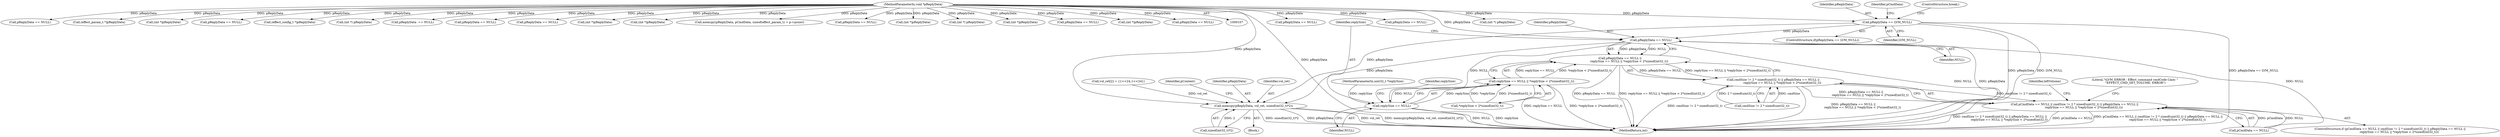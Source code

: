 digraph "0_Android_9e29523b9537983b4c4b205ff868d0b3bca0383b@pointer" {
"1001112" [label="(Call,pReplyData == LVM_NULL)"];
"1000113" [label="(MethodParameterIn,void *pReplyData)"];
"1001130" [label="(Call,pReplyData == NULL)"];
"1001129" [label="(Call,pReplyData == NULL ||\n                    replySize == NULL || *replySize < 2*sizeof(int32_t))"];
"1001122" [label="(Call,cmdSize != 2 * sizeof(uint32_t) || pReplyData == NULL ||\n                    replySize == NULL || *replySize < 2*sizeof(int32_t))"];
"1001118" [label="(Call,pCmdData == NULL || cmdSize != 2 * sizeof(uint32_t) || pReplyData == NULL ||\n                    replySize == NULL || *replySize < 2*sizeof(int32_t))"];
"1001134" [label="(Call,replySize == NULL)"];
"1001133" [label="(Call,replySize == NULL || *replySize < 2*sizeof(int32_t))"];
"1001204" [label="(Call,memcpy(pReplyData, vol_ret, sizeof(int32_t)*2))"];
"1000361" [label="(Call,pReplyData == NULL)"];
"1000561" [label="(Call,pReplyData == NULL)"];
"1001130" [label="(Call,pReplyData == NULL)"];
"1000189" [label="(Call,(int *) pReplyData)"];
"1000283" [label="(Call,pReplyData == NULL)"];
"1001118" [label="(Call,pCmdData == NULL || cmdSize != 2 * sizeof(uint32_t) || pReplyData == NULL ||\n                    replySize == NULL || *replySize < 2*sizeof(int32_t))"];
"1001112" [label="(Call,pReplyData == LVM_NULL)"];
"1000394" [label="(Call,(effect_param_t *)pReplyData)"];
"1001114" [label="(Identifier,LVM_NULL)"];
"1000600" [label="(Call,(int *)pReplyData)"];
"1000652" [label="(Call,pReplyData == NULL)"];
"1001207" [label="(Call,sizeof(int32_t)*2)"];
"1001116" [label="(ControlStructure,break;)"];
"1001135" [label="(Identifier,replySize)"];
"1000303" [label="(Call,(effect_config_t *)pReplyData)"];
"1000232" [label="(Call,(int *) pReplyData)"];
"1000251" [label="(Call,pReplyData  == NULL)"];
"1001117" [label="(ControlStructure,if (pCmdData == NULL || cmdSize != 2 * sizeof(uint32_t) || pReplyData == NULL ||\n                    replySize == NULL || *replySize < 2*sizeof(int32_t)))"];
"1001206" [label="(Identifier,vol_ret)"];
"1000166" [label="(Call,pReplyData == NULL)"];
"1001139" [label="(Identifier,replySize)"];
"1001111" [label="(ControlStructure,if(pReplyData == LVM_NULL))"];
"1001137" [label="(Call,*replySize < 2*sizeof(int32_t))"];
"1001212" [label="(Identifier,pContext)"];
"1000113" [label="(MethodParameterIn,void *pReplyData)"];
"1001136" [label="(Identifier,NULL)"];
"1001271" [label="(MethodReturn,int)"];
"1000842" [label="(Call,pReplyData == NULL)"];
"1001146" [label="(Literal,\"\tLVM_ERROR : Effect_command cmdCode Case: \"\n \"EFFECT_CMD_SET_VOLUME: ERROR\")"];
"1001122" [label="(Call,cmdSize != 2 * sizeof(uint32_t) || pReplyData == NULL ||\n                    replySize == NULL || *replySize < 2*sizeof(int32_t))"];
"1001100" [label="(Call,vol_ret[2] = {1<<24,1<<24})"];
"1001129" [label="(Call,pReplyData == NULL ||\n                    replySize == NULL || *replySize < 2*sizeof(int32_t))"];
"1001092" [label="(Block,)"];
"1000819" [label="(Call,(int *)pReplyData)"];
"1000691" [label="(Call,(int *)pReplyData)"];
"1001134" [label="(Call,replySize == NULL)"];
"1001113" [label="(Identifier,pReplyData)"];
"1001120" [label="(Identifier,pCmdData)"];
"1000112" [label="(MethodParameterIn,uint32_t *replySize)"];
"1000383" [label="(Call,memcpy(pReplyData, pCmdData, sizeof(effect_param_t) + p->psize))"];
"1001151" [label="(Identifier,leftVolume)"];
"1001119" [label="(Call,pCmdData == NULL)"];
"1000872" [label="(Call,pReplyData == NULL)"];
"1001204" [label="(Call,memcpy(pReplyData, vol_ret, sizeof(int32_t)*2))"];
"1001132" [label="(Identifier,NULL)"];
"1001131" [label="(Identifier,pReplyData)"];
"1000862" [label="(Call,(int *)pReplyData)"];
"1000271" [label="(Call,(int *) pReplyData)"];
"1001123" [label="(Call,cmdSize != 2 * sizeof(uint32_t))"];
"1001205" [label="(Identifier,pReplyData)"];
"1001133" [label="(Call,replySize == NULL || *replySize < 2*sizeof(int32_t))"];
"1000755" [label="(Call,(int *)pReplyData)"];
"1000793" [label="(Call,pReplyData == NULL)"];
"1000892" [label="(Call,(int *)pReplyData)"];
"1000729" [label="(Call,pReplyData == NULL)"];
"1001112" -> "1001111"  [label="AST: "];
"1001112" -> "1001114"  [label="CFG: "];
"1001113" -> "1001112"  [label="AST: "];
"1001114" -> "1001112"  [label="AST: "];
"1001116" -> "1001112"  [label="CFG: "];
"1001120" -> "1001112"  [label="CFG: "];
"1001112" -> "1001271"  [label="DDG: pReplyData"];
"1001112" -> "1001271"  [label="DDG: LVM_NULL"];
"1001112" -> "1001271"  [label="DDG: pReplyData == LVM_NULL"];
"1000113" -> "1001112"  [label="DDG: pReplyData"];
"1001112" -> "1001130"  [label="DDG: pReplyData"];
"1001112" -> "1001204"  [label="DDG: pReplyData"];
"1000113" -> "1000107"  [label="AST: "];
"1000113" -> "1001271"  [label="DDG: pReplyData"];
"1000113" -> "1000166"  [label="DDG: pReplyData"];
"1000113" -> "1000189"  [label="DDG: pReplyData"];
"1000113" -> "1000232"  [label="DDG: pReplyData"];
"1000113" -> "1000251"  [label="DDG: pReplyData"];
"1000113" -> "1000271"  [label="DDG: pReplyData"];
"1000113" -> "1000283"  [label="DDG: pReplyData"];
"1000113" -> "1000303"  [label="DDG: pReplyData"];
"1000113" -> "1000361"  [label="DDG: pReplyData"];
"1000113" -> "1000383"  [label="DDG: pReplyData"];
"1000113" -> "1000394"  [label="DDG: pReplyData"];
"1000113" -> "1000561"  [label="DDG: pReplyData"];
"1000113" -> "1000600"  [label="DDG: pReplyData"];
"1000113" -> "1000652"  [label="DDG: pReplyData"];
"1000113" -> "1000691"  [label="DDG: pReplyData"];
"1000113" -> "1000729"  [label="DDG: pReplyData"];
"1000113" -> "1000755"  [label="DDG: pReplyData"];
"1000113" -> "1000793"  [label="DDG: pReplyData"];
"1000113" -> "1000819"  [label="DDG: pReplyData"];
"1000113" -> "1000842"  [label="DDG: pReplyData"];
"1000113" -> "1000862"  [label="DDG: pReplyData"];
"1000113" -> "1000872"  [label="DDG: pReplyData"];
"1000113" -> "1000892"  [label="DDG: pReplyData"];
"1000113" -> "1001130"  [label="DDG: pReplyData"];
"1000113" -> "1001204"  [label="DDG: pReplyData"];
"1001130" -> "1001129"  [label="AST: "];
"1001130" -> "1001132"  [label="CFG: "];
"1001131" -> "1001130"  [label="AST: "];
"1001132" -> "1001130"  [label="AST: "];
"1001135" -> "1001130"  [label="CFG: "];
"1001129" -> "1001130"  [label="CFG: "];
"1001130" -> "1001271"  [label="DDG: NULL"];
"1001130" -> "1001271"  [label="DDG: pReplyData"];
"1001130" -> "1001129"  [label="DDG: pReplyData"];
"1001130" -> "1001129"  [label="DDG: NULL"];
"1001119" -> "1001130"  [label="DDG: NULL"];
"1001130" -> "1001134"  [label="DDG: NULL"];
"1001130" -> "1001204"  [label="DDG: pReplyData"];
"1001129" -> "1001122"  [label="AST: "];
"1001129" -> "1001133"  [label="CFG: "];
"1001133" -> "1001129"  [label="AST: "];
"1001122" -> "1001129"  [label="CFG: "];
"1001129" -> "1001271"  [label="DDG: pReplyData == NULL"];
"1001129" -> "1001271"  [label="DDG: replySize == NULL || *replySize < 2*sizeof(int32_t)"];
"1001129" -> "1001122"  [label="DDG: pReplyData == NULL"];
"1001129" -> "1001122"  [label="DDG: replySize == NULL || *replySize < 2*sizeof(int32_t)"];
"1001133" -> "1001129"  [label="DDG: replySize == NULL"];
"1001133" -> "1001129"  [label="DDG: *replySize < 2*sizeof(int32_t)"];
"1001122" -> "1001118"  [label="AST: "];
"1001122" -> "1001123"  [label="CFG: "];
"1001123" -> "1001122"  [label="AST: "];
"1001118" -> "1001122"  [label="CFG: "];
"1001122" -> "1001271"  [label="DDG: pReplyData == NULL ||\n                    replySize == NULL || *replySize < 2*sizeof(int32_t)"];
"1001122" -> "1001271"  [label="DDG: cmdSize != 2 * sizeof(uint32_t)"];
"1001122" -> "1001118"  [label="DDG: cmdSize != 2 * sizeof(uint32_t)"];
"1001122" -> "1001118"  [label="DDG: pReplyData == NULL ||\n                    replySize == NULL || *replySize < 2*sizeof(int32_t)"];
"1001123" -> "1001122"  [label="DDG: cmdSize"];
"1001123" -> "1001122"  [label="DDG: 2 * sizeof(uint32_t)"];
"1001118" -> "1001117"  [label="AST: "];
"1001118" -> "1001119"  [label="CFG: "];
"1001119" -> "1001118"  [label="AST: "];
"1001146" -> "1001118"  [label="CFG: "];
"1001151" -> "1001118"  [label="CFG: "];
"1001118" -> "1001271"  [label="DDG: cmdSize != 2 * sizeof(uint32_t) || pReplyData == NULL ||\n                    replySize == NULL || *replySize < 2*sizeof(int32_t)"];
"1001118" -> "1001271"  [label="DDG: pCmdData == NULL"];
"1001118" -> "1001271"  [label="DDG: pCmdData == NULL || cmdSize != 2 * sizeof(uint32_t) || pReplyData == NULL ||\n                    replySize == NULL || *replySize < 2*sizeof(int32_t)"];
"1001119" -> "1001118"  [label="DDG: pCmdData"];
"1001119" -> "1001118"  [label="DDG: NULL"];
"1001134" -> "1001133"  [label="AST: "];
"1001134" -> "1001136"  [label="CFG: "];
"1001135" -> "1001134"  [label="AST: "];
"1001136" -> "1001134"  [label="AST: "];
"1001139" -> "1001134"  [label="CFG: "];
"1001133" -> "1001134"  [label="CFG: "];
"1001134" -> "1001271"  [label="DDG: replySize"];
"1001134" -> "1001271"  [label="DDG: NULL"];
"1001134" -> "1001133"  [label="DDG: replySize"];
"1001134" -> "1001133"  [label="DDG: NULL"];
"1000112" -> "1001134"  [label="DDG: replySize"];
"1001133" -> "1001137"  [label="CFG: "];
"1001137" -> "1001133"  [label="AST: "];
"1001133" -> "1001271"  [label="DDG: replySize == NULL"];
"1001133" -> "1001271"  [label="DDG: *replySize < 2*sizeof(int32_t)"];
"1001137" -> "1001133"  [label="DDG: *replySize"];
"1001137" -> "1001133"  [label="DDG: 2*sizeof(int32_t)"];
"1001204" -> "1001092"  [label="AST: "];
"1001204" -> "1001207"  [label="CFG: "];
"1001205" -> "1001204"  [label="AST: "];
"1001206" -> "1001204"  [label="AST: "];
"1001207" -> "1001204"  [label="AST: "];
"1001212" -> "1001204"  [label="CFG: "];
"1001204" -> "1001271"  [label="DDG: pReplyData"];
"1001204" -> "1001271"  [label="DDG: vol_ret"];
"1001204" -> "1001271"  [label="DDG: memcpy(pReplyData, vol_ret, sizeof(int32_t)*2)"];
"1001204" -> "1001271"  [label="DDG: sizeof(int32_t)*2"];
"1001100" -> "1001204"  [label="DDG: vol_ret"];
"1001207" -> "1001204"  [label="DDG: 2"];
}
